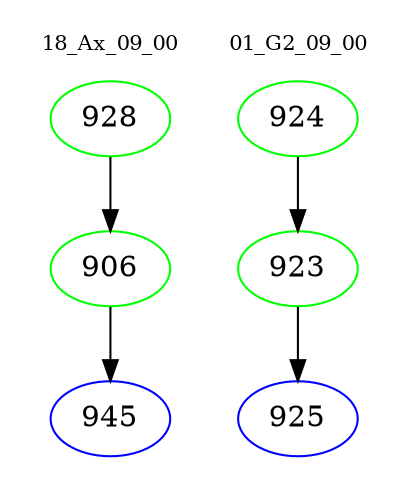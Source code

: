 digraph{
subgraph cluster_0 {
color = white
label = "18_Ax_09_00";
fontsize=10;
T0_928 [label="928", color="green"]
T0_928 -> T0_906 [color="black"]
T0_906 [label="906", color="green"]
T0_906 -> T0_945 [color="black"]
T0_945 [label="945", color="blue"]
}
subgraph cluster_1 {
color = white
label = "01_G2_09_00";
fontsize=10;
T1_924 [label="924", color="green"]
T1_924 -> T1_923 [color="black"]
T1_923 [label="923", color="green"]
T1_923 -> T1_925 [color="black"]
T1_925 [label="925", color="blue"]
}
}
